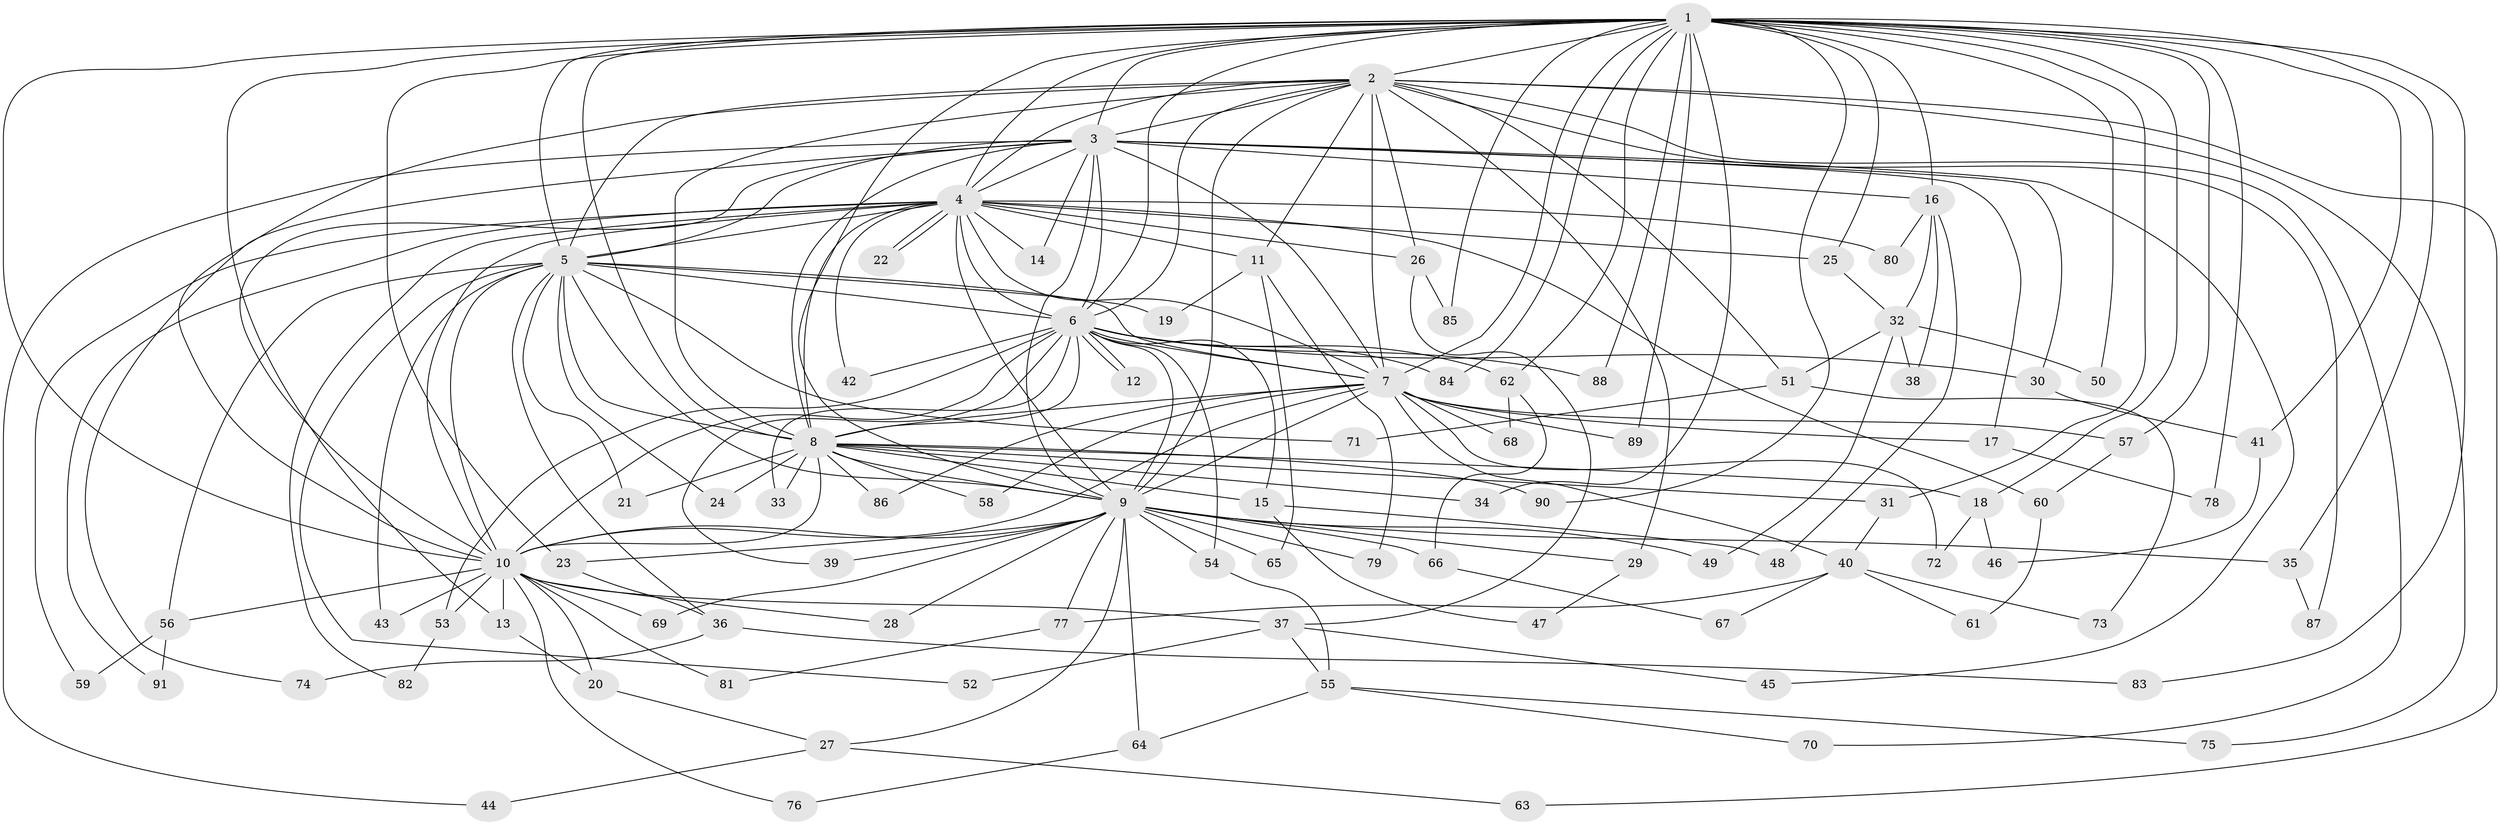 // coarse degree distribution, {24: 0.014285714285714285, 22: 0.014285714285714285, 20: 0.014285714285714285, 18: 0.02857142857142857, 21: 0.02857142857142857, 16: 0.02857142857142857, 5: 0.05714285714285714, 2: 0.5571428571428572, 4: 0.07142857142857142, 3: 0.15714285714285714, 7: 0.014285714285714285, 6: 0.014285714285714285}
// Generated by graph-tools (version 1.1) at 2025/51/02/27/25 19:51:46]
// undirected, 91 vertices, 207 edges
graph export_dot {
graph [start="1"]
  node [color=gray90,style=filled];
  1;
  2;
  3;
  4;
  5;
  6;
  7;
  8;
  9;
  10;
  11;
  12;
  13;
  14;
  15;
  16;
  17;
  18;
  19;
  20;
  21;
  22;
  23;
  24;
  25;
  26;
  27;
  28;
  29;
  30;
  31;
  32;
  33;
  34;
  35;
  36;
  37;
  38;
  39;
  40;
  41;
  42;
  43;
  44;
  45;
  46;
  47;
  48;
  49;
  50;
  51;
  52;
  53;
  54;
  55;
  56;
  57;
  58;
  59;
  60;
  61;
  62;
  63;
  64;
  65;
  66;
  67;
  68;
  69;
  70;
  71;
  72;
  73;
  74;
  75;
  76;
  77;
  78;
  79;
  80;
  81;
  82;
  83;
  84;
  85;
  86;
  87;
  88;
  89;
  90;
  91;
  1 -- 2;
  1 -- 3;
  1 -- 4;
  1 -- 5;
  1 -- 6;
  1 -- 7;
  1 -- 8;
  1 -- 9;
  1 -- 10;
  1 -- 13;
  1 -- 16;
  1 -- 18;
  1 -- 23;
  1 -- 25;
  1 -- 31;
  1 -- 34;
  1 -- 35;
  1 -- 41;
  1 -- 50;
  1 -- 57;
  1 -- 62;
  1 -- 78;
  1 -- 83;
  1 -- 84;
  1 -- 85;
  1 -- 88;
  1 -- 89;
  1 -- 90;
  2 -- 3;
  2 -- 4;
  2 -- 5;
  2 -- 6;
  2 -- 7;
  2 -- 8;
  2 -- 9;
  2 -- 10;
  2 -- 11;
  2 -- 26;
  2 -- 29;
  2 -- 51;
  2 -- 63;
  2 -- 70;
  2 -- 75;
  2 -- 87;
  3 -- 4;
  3 -- 5;
  3 -- 6;
  3 -- 7;
  3 -- 8;
  3 -- 9;
  3 -- 10;
  3 -- 14;
  3 -- 16;
  3 -- 17;
  3 -- 30;
  3 -- 44;
  3 -- 45;
  3 -- 74;
  4 -- 5;
  4 -- 6;
  4 -- 7;
  4 -- 8;
  4 -- 9;
  4 -- 10;
  4 -- 11;
  4 -- 14;
  4 -- 22;
  4 -- 22;
  4 -- 25;
  4 -- 26;
  4 -- 42;
  4 -- 59;
  4 -- 60;
  4 -- 80;
  4 -- 82;
  4 -- 91;
  5 -- 6;
  5 -- 7;
  5 -- 8;
  5 -- 9;
  5 -- 10;
  5 -- 19;
  5 -- 21;
  5 -- 24;
  5 -- 36;
  5 -- 43;
  5 -- 52;
  5 -- 56;
  5 -- 71;
  6 -- 7;
  6 -- 8;
  6 -- 9;
  6 -- 10;
  6 -- 12;
  6 -- 12;
  6 -- 15;
  6 -- 30;
  6 -- 33;
  6 -- 39;
  6 -- 42;
  6 -- 53;
  6 -- 54;
  6 -- 62;
  6 -- 84;
  6 -- 88;
  7 -- 8;
  7 -- 9;
  7 -- 10;
  7 -- 17;
  7 -- 40;
  7 -- 57;
  7 -- 58;
  7 -- 68;
  7 -- 72;
  7 -- 86;
  7 -- 89;
  8 -- 9;
  8 -- 10;
  8 -- 15;
  8 -- 18;
  8 -- 21;
  8 -- 24;
  8 -- 31;
  8 -- 33;
  8 -- 34;
  8 -- 58;
  8 -- 86;
  8 -- 90;
  9 -- 10;
  9 -- 23;
  9 -- 27;
  9 -- 28;
  9 -- 29;
  9 -- 35;
  9 -- 39;
  9 -- 49;
  9 -- 54;
  9 -- 64;
  9 -- 65;
  9 -- 66;
  9 -- 69;
  9 -- 77;
  9 -- 79;
  10 -- 13;
  10 -- 20;
  10 -- 28;
  10 -- 37;
  10 -- 43;
  10 -- 53;
  10 -- 56;
  10 -- 69;
  10 -- 76;
  10 -- 81;
  11 -- 19;
  11 -- 65;
  11 -- 79;
  13 -- 20;
  15 -- 47;
  15 -- 48;
  16 -- 32;
  16 -- 38;
  16 -- 48;
  16 -- 80;
  17 -- 78;
  18 -- 46;
  18 -- 72;
  20 -- 27;
  23 -- 36;
  25 -- 32;
  26 -- 37;
  26 -- 85;
  27 -- 44;
  27 -- 63;
  29 -- 47;
  30 -- 41;
  31 -- 40;
  32 -- 38;
  32 -- 49;
  32 -- 50;
  32 -- 51;
  35 -- 87;
  36 -- 74;
  36 -- 83;
  37 -- 45;
  37 -- 52;
  37 -- 55;
  40 -- 61;
  40 -- 67;
  40 -- 73;
  40 -- 77;
  41 -- 46;
  51 -- 71;
  51 -- 73;
  53 -- 82;
  54 -- 55;
  55 -- 64;
  55 -- 70;
  55 -- 75;
  56 -- 59;
  56 -- 91;
  57 -- 60;
  60 -- 61;
  62 -- 66;
  62 -- 68;
  64 -- 76;
  66 -- 67;
  77 -- 81;
}
